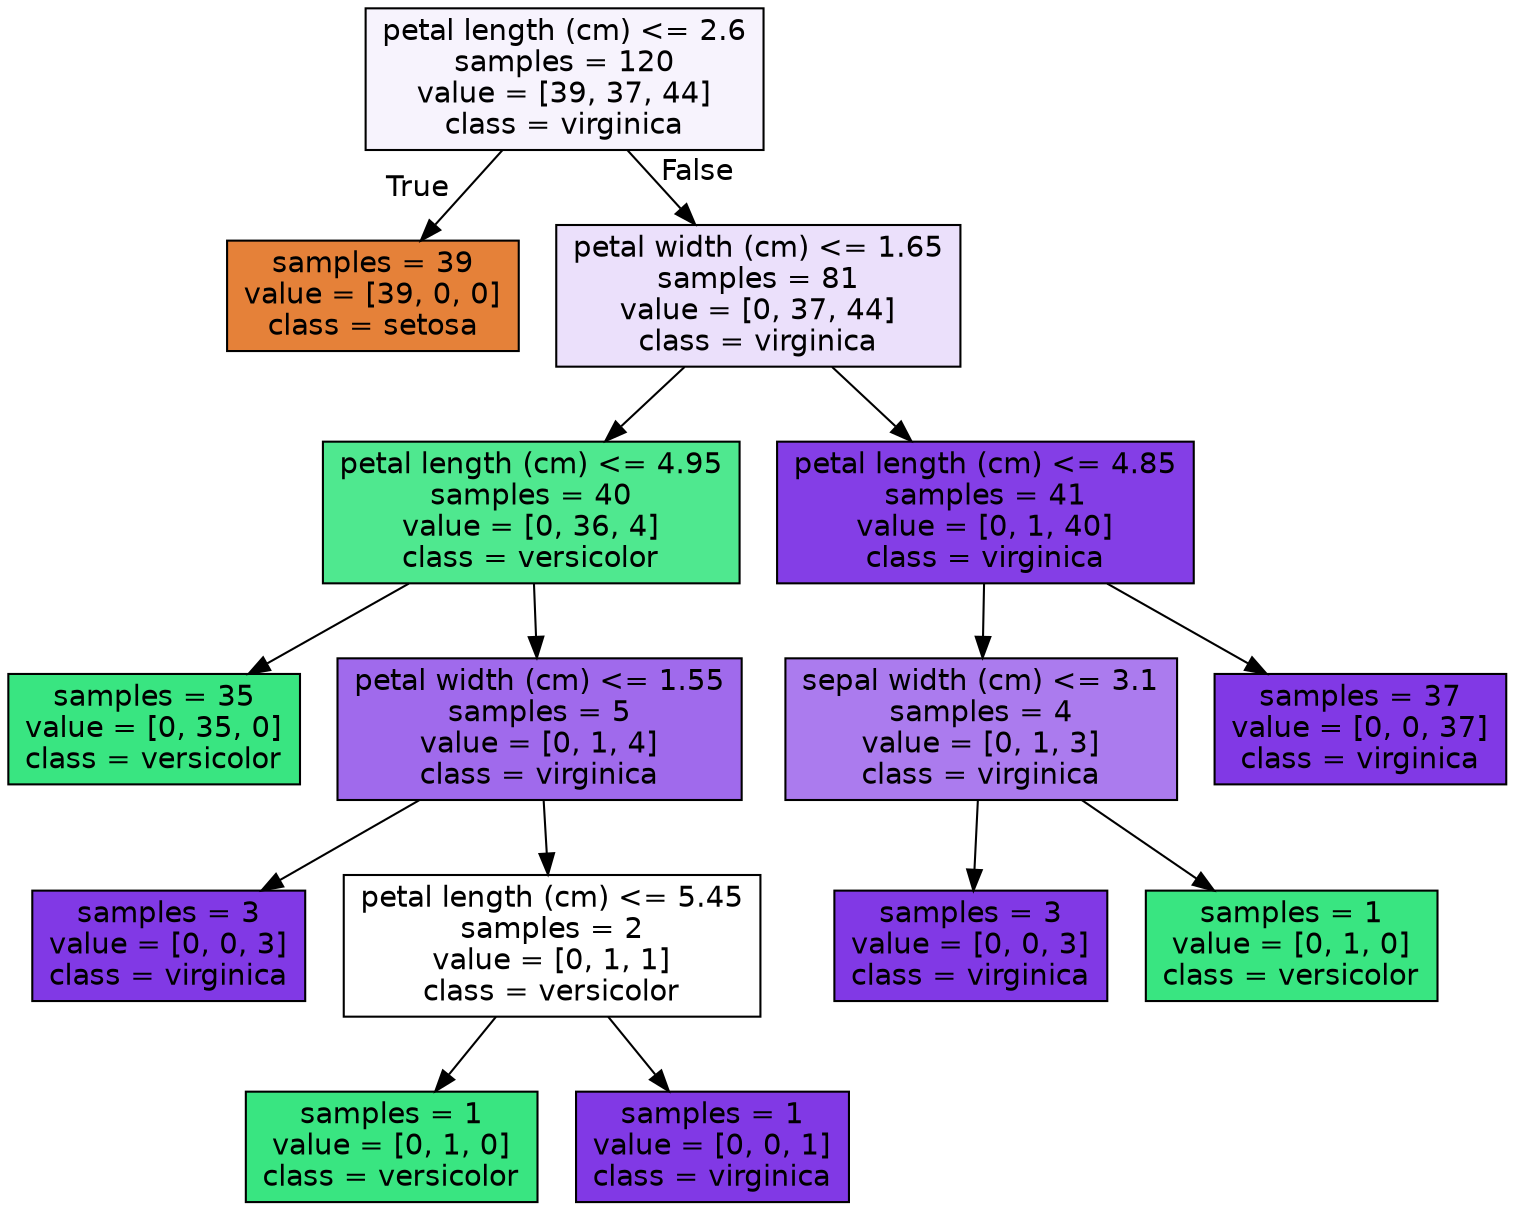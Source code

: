 digraph Tree {
node [shape=box, style="filled", color="black", fontname="helvetica"] ;
edge [fontname="helvetica"] ;
0 [label="petal length (cm) <= 2.6\nsamples = 120\nvalue = [39, 37, 44]\nclass = virginica", fillcolor="#f7f3fd"] ;
1 [label="samples = 39\nvalue = [39, 0, 0]\nclass = setosa", fillcolor="#e58139"] ;
0 -> 1 [labeldistance=2.5, labelangle=45, headlabel="True"] ;
2 [label="petal width (cm) <= 1.65\nsamples = 81\nvalue = [0, 37, 44]\nclass = virginica", fillcolor="#ebe0fb"] ;
0 -> 2 [labeldistance=2.5, labelangle=-45, headlabel="False"] ;
3 [label="petal length (cm) <= 4.95\nsamples = 40\nvalue = [0, 36, 4]\nclass = versicolor", fillcolor="#4fe88f"] ;
2 -> 3 ;
4 [label="samples = 35\nvalue = [0, 35, 0]\nclass = versicolor", fillcolor="#39e581"] ;
3 -> 4 ;
5 [label="petal width (cm) <= 1.55\nsamples = 5\nvalue = [0, 1, 4]\nclass = virginica", fillcolor="#a06aec"] ;
3 -> 5 ;
6 [label="samples = 3\nvalue = [0, 0, 3]\nclass = virginica", fillcolor="#8139e5"] ;
5 -> 6 ;
7 [label="petal length (cm) <= 5.45\nsamples = 2\nvalue = [0, 1, 1]\nclass = versicolor", fillcolor="#ffffff"] ;
5 -> 7 ;
8 [label="samples = 1\nvalue = [0, 1, 0]\nclass = versicolor", fillcolor="#39e581"] ;
7 -> 8 ;
9 [label="samples = 1\nvalue = [0, 0, 1]\nclass = virginica", fillcolor="#8139e5"] ;
7 -> 9 ;
10 [label="petal length (cm) <= 4.85\nsamples = 41\nvalue = [0, 1, 40]\nclass = virginica", fillcolor="#843ee6"] ;
2 -> 10 ;
11 [label="sepal width (cm) <= 3.1\nsamples = 4\nvalue = [0, 1, 3]\nclass = virginica", fillcolor="#ab7bee"] ;
10 -> 11 ;
12 [label="samples = 3\nvalue = [0, 0, 3]\nclass = virginica", fillcolor="#8139e5"] ;
11 -> 12 ;
13 [label="samples = 1\nvalue = [0, 1, 0]\nclass = versicolor", fillcolor="#39e581"] ;
11 -> 13 ;
14 [label="samples = 37\nvalue = [0, 0, 37]\nclass = virginica", fillcolor="#8139e5"] ;
10 -> 14 ;
}